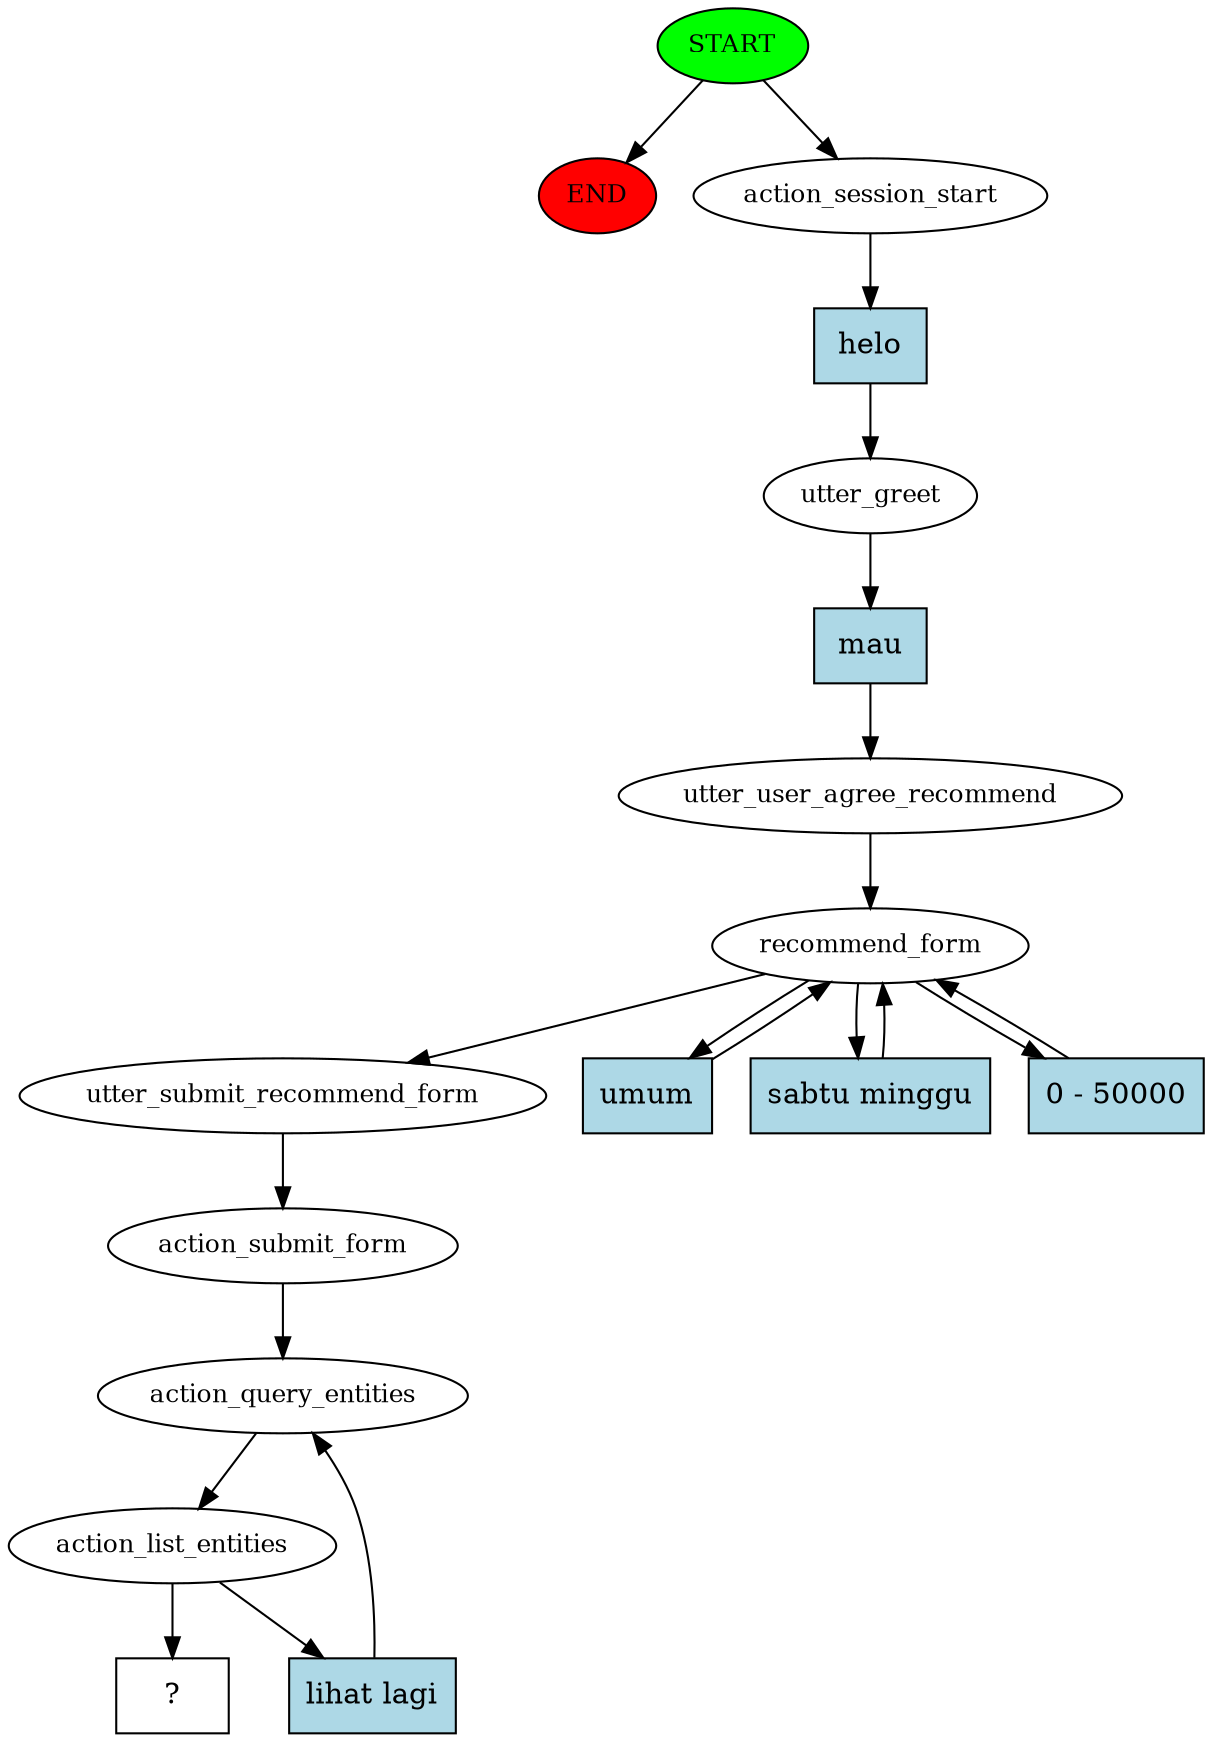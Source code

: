 digraph  {
0 [class="start active", fillcolor=green, fontsize=12, label=START, style=filled];
"-1" [class=end, fillcolor=red, fontsize=12, label=END, style=filled];
1 [class=active, fontsize=12, label=action_session_start];
2 [class=active, fontsize=12, label=utter_greet];
3 [class=active, fontsize=12, label=utter_user_agree_recommend];
4 [class=active, fontsize=12, label=recommend_form];
8 [class=active, fontsize=12, label=utter_submit_recommend_form];
9 [class=active, fontsize=12, label=action_submit_form];
10 [class=active, fontsize=12, label=action_query_entities];
11 [class=active, fontsize=12, label=action_list_entities];
14 [class="intent dashed active", label="  ?  ", shape=rect];
15 [class="intent active", fillcolor=lightblue, label=helo, shape=rect, style=filled];
16 [class="intent active", fillcolor=lightblue, label=mau, shape=rect, style=filled];
17 [class="intent active", fillcolor=lightblue, label=umum, shape=rect, style=filled];
18 [class="intent active", fillcolor=lightblue, label="sabtu minggu", shape=rect, style=filled];
19 [class="intent active", fillcolor=lightblue, label="0 - 50000", shape=rect, style=filled];
20 [class="intent active", fillcolor=lightblue, label="lihat lagi", shape=rect, style=filled];
0 -> "-1"  [class="", key=NONE, label=""];
0 -> 1  [class=active, key=NONE, label=""];
1 -> 15  [class=active, key=0];
2 -> 16  [class=active, key=0];
3 -> 4  [class=active, key=NONE, label=""];
4 -> 8  [class=active, key=NONE, label=""];
4 -> 17  [class=active, key=0];
4 -> 18  [class=active, key=0];
4 -> 19  [class=active, key=0];
8 -> 9  [class=active, key=NONE, label=""];
9 -> 10  [class=active, key=NONE, label=""];
10 -> 11  [class=active, key=NONE, label=""];
11 -> 14  [class=active, key=NONE, label=""];
11 -> 20  [class=active, key=0];
15 -> 2  [class=active, key=0];
16 -> 3  [class=active, key=0];
17 -> 4  [class=active, key=0];
18 -> 4  [class=active, key=0];
19 -> 4  [class=active, key=0];
20 -> 10  [class=active, key=0];
}
